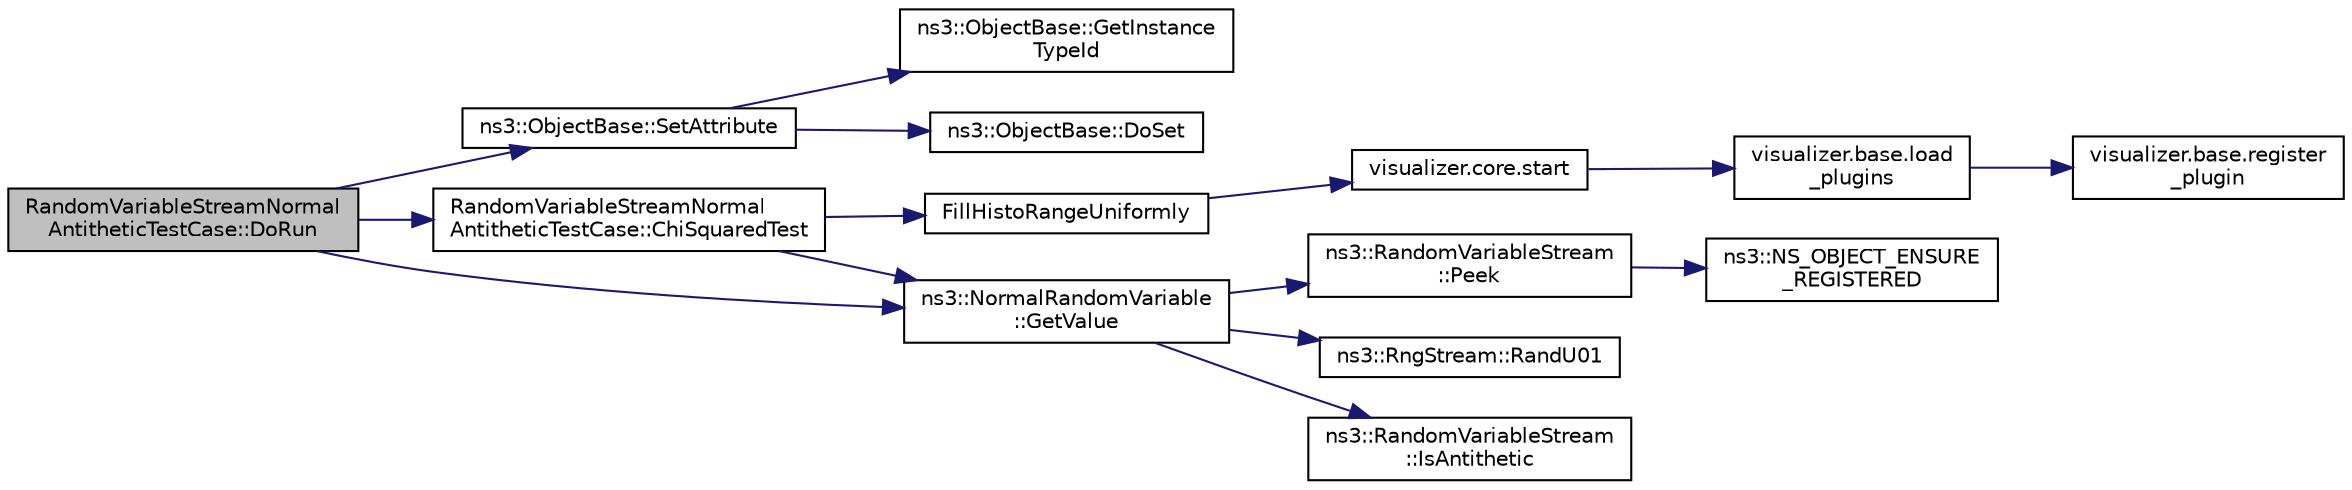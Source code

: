 digraph "RandomVariableStreamNormalAntitheticTestCase::DoRun"
{
  edge [fontname="Helvetica",fontsize="10",labelfontname="Helvetica",labelfontsize="10"];
  node [fontname="Helvetica",fontsize="10",shape=record];
  rankdir="LR";
  Node1 [label="RandomVariableStreamNormal\lAntitheticTestCase::DoRun",height=0.2,width=0.4,color="black", fillcolor="grey75", style="filled", fontcolor="black"];
  Node1 -> Node2 [color="midnightblue",fontsize="10",style="solid"];
  Node2 [label="ns3::ObjectBase::SetAttribute",height=0.2,width=0.4,color="black", fillcolor="white", style="filled",URL="$d2/dac/classns3_1_1ObjectBase.html#ac60245d3ea4123bbc9b1d391f1f6592f"];
  Node2 -> Node3 [color="midnightblue",fontsize="10",style="solid"];
  Node3 [label="ns3::ObjectBase::GetInstance\lTypeId",height=0.2,width=0.4,color="black", fillcolor="white", style="filled",URL="$d2/dac/classns3_1_1ObjectBase.html#abe5b43a6f5b99a92a4c3122db31f06fb"];
  Node2 -> Node4 [color="midnightblue",fontsize="10",style="solid"];
  Node4 [label="ns3::ObjectBase::DoSet",height=0.2,width=0.4,color="black", fillcolor="white", style="filled",URL="$d2/dac/classns3_1_1ObjectBase.html#afe5f2f7b2fabc99aa33f9bb434e3b695"];
  Node1 -> Node5 [color="midnightblue",fontsize="10",style="solid"];
  Node5 [label="RandomVariableStreamNormal\lAntitheticTestCase::ChiSquaredTest",height=0.2,width=0.4,color="black", fillcolor="white", style="filled",URL="$d3/de9/classRandomVariableStreamNormalAntitheticTestCase.html#a685f62e02fc09e39ff03e6bf82b1bad3"];
  Node5 -> Node6 [color="midnightblue",fontsize="10",style="solid"];
  Node6 [label="FillHistoRangeUniformly",height=0.2,width=0.4,color="black", fillcolor="white", style="filled",URL="$d5/d7e/rng-test-suite_8cc.html#ac2abe44da5ad81e1927f899392de4ada"];
  Node6 -> Node7 [color="midnightblue",fontsize="10",style="solid"];
  Node7 [label="visualizer.core.start",height=0.2,width=0.4,color="black", fillcolor="white", style="filled",URL="$df/d6c/namespacevisualizer_1_1core.html#a2a35e5d8a34af358b508dac8635754e0"];
  Node7 -> Node8 [color="midnightblue",fontsize="10",style="solid"];
  Node8 [label="visualizer.base.load\l_plugins",height=0.2,width=0.4,color="black", fillcolor="white", style="filled",URL="$d4/d39/namespacevisualizer_1_1base.html#ad171497a5ff1afe0a73bedaebf35448f"];
  Node8 -> Node9 [color="midnightblue",fontsize="10",style="solid"];
  Node9 [label="visualizer.base.register\l_plugin",height=0.2,width=0.4,color="black", fillcolor="white", style="filled",URL="$d4/d39/namespacevisualizer_1_1base.html#a6b0ffcff1e17ec4027496f50177e5b9e"];
  Node5 -> Node10 [color="midnightblue",fontsize="10",style="solid"];
  Node10 [label="ns3::NormalRandomVariable\l::GetValue",height=0.2,width=0.4,color="black", fillcolor="white", style="filled",URL="$d7/d87/classns3_1_1NormalRandomVariable.html#a0134d131477bc439cc6ff7cbe84b03a9",tooltip="Returns a random double from a normal distribution with the specified mean, variance, and bound. "];
  Node10 -> Node11 [color="midnightblue",fontsize="10",style="solid"];
  Node11 [label="ns3::RandomVariableStream\l::Peek",height=0.2,width=0.4,color="black", fillcolor="white", style="filled",URL="$dc/daa/classns3_1_1RandomVariableStream.html#ac5aa8d691c061bcc88a909dc9b479222",tooltip="Get the pointer to the underlying RNG stream. "];
  Node11 -> Node12 [color="midnightblue",fontsize="10",style="solid"];
  Node12 [label="ns3::NS_OBJECT_ENSURE\l_REGISTERED",height=0.2,width=0.4,color="black", fillcolor="white", style="filled",URL="$d7/d2e/namespacens3.html#ac633cbd86ee5879afd4312a843a9ff8c"];
  Node10 -> Node13 [color="midnightblue",fontsize="10",style="solid"];
  Node13 [label="ns3::RngStream::RandU01",height=0.2,width=0.4,color="black", fillcolor="white", style="filled",URL="$da/d35/classns3_1_1RngStream.html#a46be36426b8bc712e9de468b63558c22"];
  Node10 -> Node14 [color="midnightblue",fontsize="10",style="solid"];
  Node14 [label="ns3::RandomVariableStream\l::IsAntithetic",height=0.2,width=0.4,color="black", fillcolor="white", style="filled",URL="$dc/daa/classns3_1_1RandomVariableStream.html#a7bf5175d624b14bd023f8c4f78bc5fd7",tooltip="Check if antithetic values will be generated. "];
  Node1 -> Node10 [color="midnightblue",fontsize="10",style="solid"];
}
